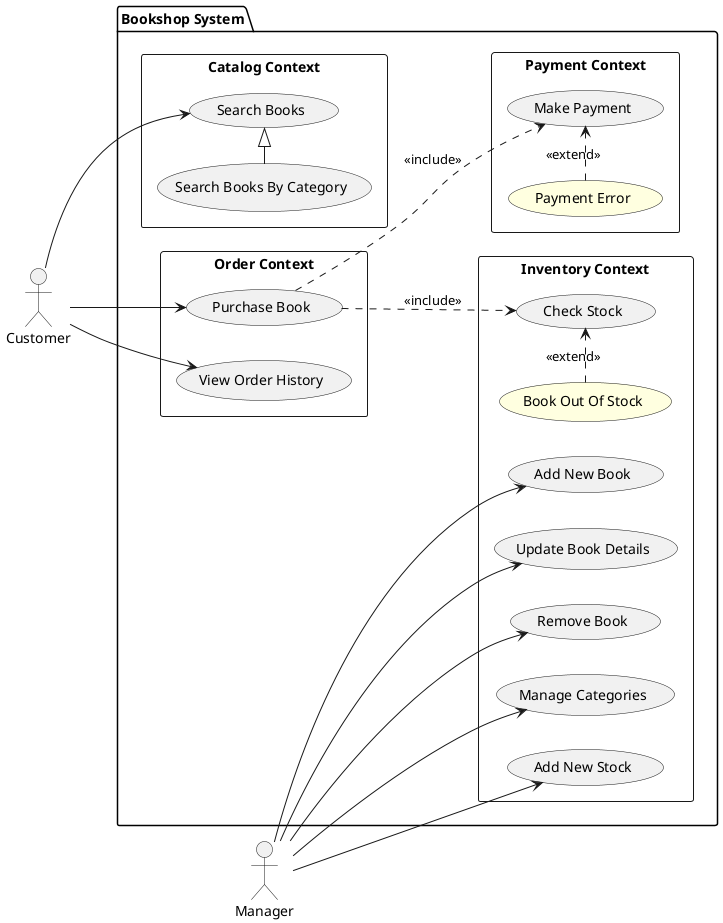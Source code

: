 @startuml overview
left to right direction

actor Customer
actor Manager

package "Bookshop System" {
    rectangle "Inventory Context" {
        usecase "Add New Book"
        usecase "Update Book Details"
        usecase "Remove Book"
        usecase "Manage Categories"
        usecase "Add New Stock"
        usecase "Check Stock"
        usecase "Book Out Of Stock" #lightyellow
        "Book Out Of Stock" .right.> "Check Stock" : <<extend>>
    }

    rectangle "Catalog Context" {
        usecase "Search Books"
        usecase "Search Books By Category"
        "Search Books By Category" -right-|> "Search Books"
    }

    rectangle "Order Context" {
        usecase "Purchase Book"
        usecase "View Order History"
    }

    rectangle "Payment Context" {
        usecase "Make Payment"
        usecase "Payment Error" #lightyellow
        "Payment Error" .right.> "Make Payment" : <<extend>>
    }
}

Manager --> "Add New Book"
Manager --> "Update Book Details"
Manager --> "Remove Book"
Manager --> "Add New Stock"
Manager --> "Manage Categories"

Customer --> "Search Books"

Customer --> "Purchase Book"
"Purchase Book" ..> "Check Stock" : <<include>>
"Purchase Book" ..> "Make Payment" : <<include>>
Customer --> "View Order History"
@enduml
